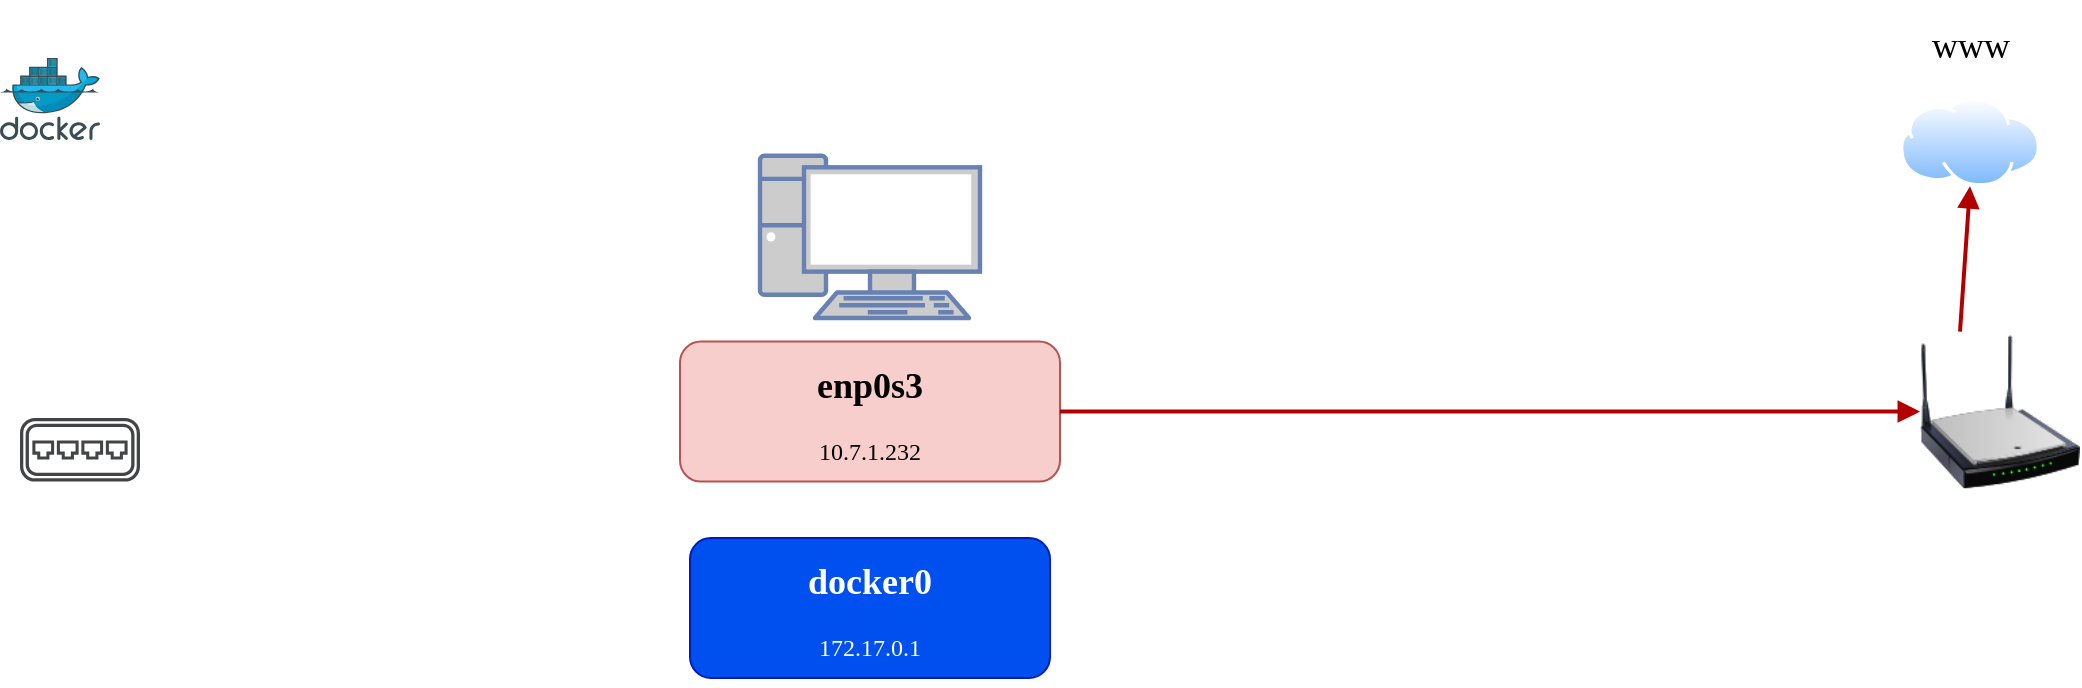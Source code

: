 <mxfile version="22.1.0" type="github" pages="7">
  <diagram name="bridge" id="iPtF_IwgGKYVz8ZvSvhV">
    <mxGraphModel dx="1233" dy="1639" grid="1" gridSize="10" guides="1" tooltips="1" connect="1" arrows="1" fold="1" page="1" pageScale="1" pageWidth="1169" pageHeight="1654" math="0" shadow="0">
      <root>
        <mxCell id="0" />
        <mxCell id="1" parent="0" />
        <mxCell id="txU8NKGv0Z5QUGc0bV80-1" value="" style="image;sketch=0;aspect=fixed;html=1;points=[];align=center;fontSize=12;image=img/lib/mscae/Docker.svg;" parent="1" vertex="1">
          <mxGeometry x="50" y="30" width="50" height="41" as="geometry" />
        </mxCell>
        <mxCell id="txU8NKGv0Z5QUGc0bV80-2" value="" style="sketch=0;pointerEvents=1;shadow=0;dashed=0;html=1;strokeColor=none;fillColor=#434445;aspect=fixed;labelPosition=center;verticalLabelPosition=bottom;verticalAlign=top;align=center;outlineConnect=0;shape=mxgraph.vvd.virtual_switch;" parent="1" vertex="1">
          <mxGeometry x="60" y="210" width="60" height="31.8" as="geometry" />
        </mxCell>
        <mxCell id="txU8NKGv0Z5QUGc0bV80-4" value="&lt;p&gt;&lt;font style=&quot;font-size: 18px;&quot; face=&quot;Verdana&quot;&gt;www&lt;/font&gt;&lt;/p&gt;" style="image;aspect=fixed;perimeter=ellipsePerimeter;html=1;align=center;shadow=0;dashed=0;spacingTop=3;image=img/lib/active_directory/internet_cloud.svg;labelPosition=center;verticalLabelPosition=top;verticalAlign=bottom;" parent="1" vertex="1">
          <mxGeometry x="1000" y="50" width="70" height="44.1" as="geometry" />
        </mxCell>
        <mxCell id="txU8NKGv0Z5QUGc0bV80-6" value="" style="image;html=1;image=img/lib/clip_art/networking/Wireless_Router_N_128x128.png" parent="1" vertex="1">
          <mxGeometry x="1010" y="166.8" width="80" height="80" as="geometry" />
        </mxCell>
        <mxCell id="CoymgAKIL2HYU_wK3IUp-3" value="" style="fontColor=#0066CC;verticalAlign=top;verticalLabelPosition=bottom;labelPosition=center;align=center;html=1;outlineConnect=0;fillColor=#CCCCCC;strokeColor=#6881B3;gradientColor=none;gradientDirection=north;strokeWidth=2;shape=mxgraph.networks.pc;" parent="1" vertex="1">
          <mxGeometry x="430" y="78.85" width="110" height="81.15" as="geometry" />
        </mxCell>
        <mxCell id="Oki0g79Aqo2dkdPRYT5r-1" value="&lt;h2&gt;&lt;font face=&quot;Verdana&quot;&gt;enp0s3&lt;/font&gt;&lt;/h2&gt;&lt;p&gt;&lt;font face=&quot;Verdana&quot;&gt;10.7.1.232&lt;/font&gt;&lt;/p&gt;" style="rounded=1;whiteSpace=wrap;html=1;fillColor=#f8cecc;strokeColor=#b85450;" vertex="1" parent="1">
          <mxGeometry x="390" y="171.8" width="190" height="70" as="geometry" />
        </mxCell>
        <mxCell id="Oki0g79Aqo2dkdPRYT5r-2" value="&lt;h2&gt;&lt;font face=&quot;Verdana&quot;&gt;docker0&lt;br&gt;&lt;/font&gt;&lt;/h2&gt;&lt;p&gt;&lt;font face=&quot;Verdana&quot;&gt;172.17.0.1&lt;/font&gt;&lt;/p&gt;" style="rounded=1;whiteSpace=wrap;html=1;fillColor=#0050ef;strokeColor=#001DBC;fontColor=#ffffff;" vertex="1" parent="1">
          <mxGeometry x="395" y="270" width="180" height="70" as="geometry" />
        </mxCell>
        <mxCell id="Oki0g79Aqo2dkdPRYT5r-3" value="" style="endArrow=block;html=1;rounded=1;exitX=1;exitY=0.5;exitDx=0;exitDy=0;entryX=0;entryY=0.5;entryDx=0;entryDy=0;strokeWidth=2;fillColor=#e51400;strokeColor=#B20000;endFill=1;" edge="1" parent="1" source="Oki0g79Aqo2dkdPRYT5r-1" target="txU8NKGv0Z5QUGc0bV80-6">
          <mxGeometry width="50" height="50" relative="1" as="geometry">
            <mxPoint x="580" y="770" as="sourcePoint" />
            <mxPoint x="630" y="720" as="targetPoint" />
          </mxGeometry>
        </mxCell>
        <mxCell id="Oki0g79Aqo2dkdPRYT5r-4" value="" style="endArrow=block;html=1;rounded=1;entryX=0.5;entryY=1;entryDx=0;entryDy=0;strokeWidth=2;fillColor=#e51400;strokeColor=#B20000;endFill=1;exitX=0.25;exitY=0;exitDx=0;exitDy=0;" edge="1" parent="1" source="txU8NKGv0Z5QUGc0bV80-6" target="txU8NKGv0Z5QUGc0bV80-4">
          <mxGeometry width="50" height="50" relative="1" as="geometry">
            <mxPoint x="590" y="217" as="sourcePoint" />
            <mxPoint x="1020" y="217" as="targetPoint" />
          </mxGeometry>
        </mxCell>
      </root>
    </mxGraphModel>
  </diagram>
  <diagram id="9UMBmvC0jzss3qEghSMQ" name="host">
    <mxGraphModel dx="1434" dy="866" grid="1" gridSize="10" guides="1" tooltips="1" connect="1" arrows="1" fold="1" page="1" pageScale="1" pageWidth="1169" pageHeight="1654" math="0" shadow="0">
      <root>
        <mxCell id="0" />
        <mxCell id="1" parent="0" />
      </root>
    </mxGraphModel>
  </diagram>
  <diagram id="9sEIDsqxDDWW-mjkKgtw" name="macvlan(bridge)">
    <mxGraphModel dx="1434" dy="866" grid="1" gridSize="10" guides="1" tooltips="1" connect="1" arrows="1" fold="1" page="1" pageScale="1" pageWidth="1169" pageHeight="1654" math="0" shadow="0">
      <root>
        <mxCell id="0" />
        <mxCell id="1" parent="0" />
      </root>
    </mxGraphModel>
  </diagram>
  <diagram id="jsfxWKOm_oP0OfqGGqvS" name="macvlan">
    <mxGraphModel dx="1434" dy="866" grid="1" gridSize="10" guides="1" tooltips="1" connect="1" arrows="1" fold="1" page="1" pageScale="1" pageWidth="1169" pageHeight="1654" math="0" shadow="0">
      <root>
        <mxCell id="0" />
        <mxCell id="1" parent="0" />
      </root>
    </mxGraphModel>
  </diagram>
  <diagram id="XOmcz_RdZBrbE1fQhbFS" name="ipvlan">
    <mxGraphModel dx="1434" dy="866" grid="1" gridSize="10" guides="1" tooltips="1" connect="1" arrows="1" fold="1" page="1" pageScale="1" pageWidth="1169" pageHeight="1654" math="0" shadow="0">
      <root>
        <mxCell id="0" />
        <mxCell id="1" parent="0" />
      </root>
    </mxGraphModel>
  </diagram>
  <diagram id="J0UC6nfKU1cS1g3WRzaJ" name="overlay">
    <mxGraphModel dx="1434" dy="866" grid="1" gridSize="10" guides="1" tooltips="1" connect="1" arrows="1" fold="1" page="1" pageScale="1" pageWidth="1169" pageHeight="1654" math="0" shadow="0">
      <root>
        <mxCell id="0" />
        <mxCell id="1" parent="0" />
      </root>
    </mxGraphModel>
  </diagram>
  <diagram id="WzWG1wiwgWVWA6GksNFB" name="none">
    <mxGraphModel dx="1434" dy="866" grid="1" gridSize="10" guides="1" tooltips="1" connect="1" arrows="1" fold="1" page="1" pageScale="1" pageWidth="1169" pageHeight="1654" math="0" shadow="0">
      <root>
        <mxCell id="0" />
        <mxCell id="1" parent="0" />
      </root>
    </mxGraphModel>
  </diagram>
</mxfile>
